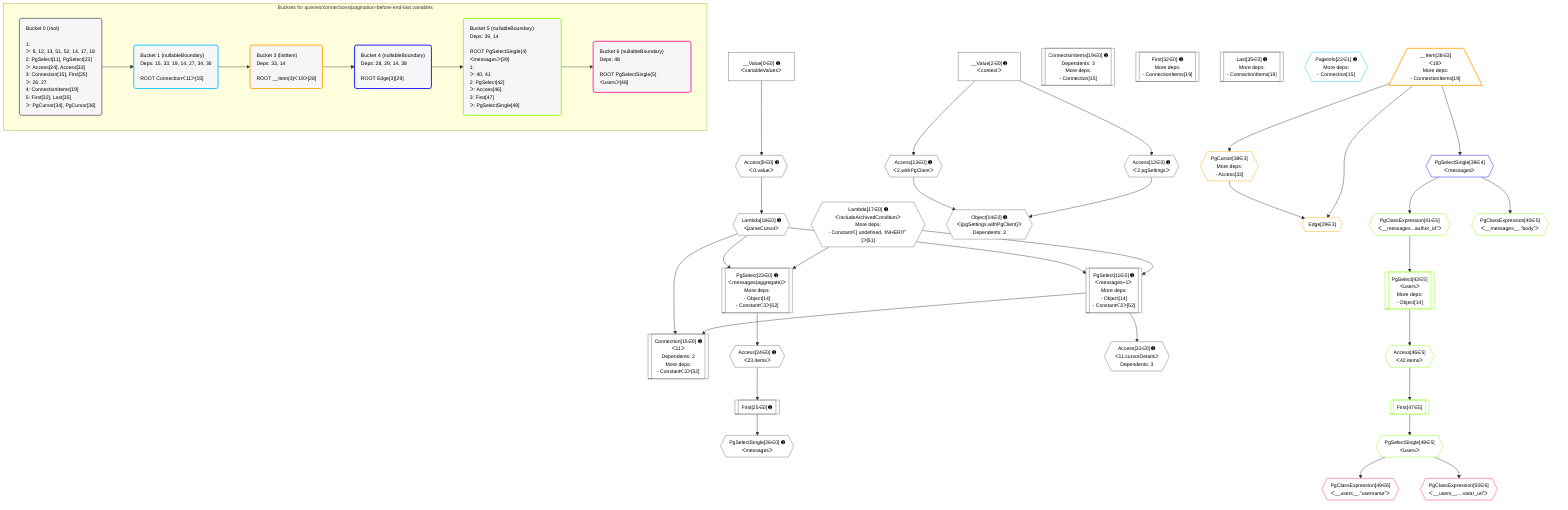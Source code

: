 %%{init: {'themeVariables': { 'fontSize': '12px'}}}%%
graph TD
    classDef path fill:#eee,stroke:#000,color:#000
    classDef plan fill:#fff,stroke-width:1px,color:#000
    classDef itemplan fill:#fff,stroke-width:2px,color:#000
    classDef unbatchedplan fill:#dff,stroke-width:1px,color:#000
    classDef sideeffectplan fill:#fcc,stroke-width:2px,color:#000
    classDef bucket fill:#f6f6f6,color:#000,stroke-width:2px,text-align:left

    subgraph "Buckets for queries/connections/pagination-before-end-last.variables"
    Bucket0("Bucket 0 (root)<br /><br />1: <br />ᐳ: 9, 12, 13, 51, 52, 14, 17, 18<br />2: PgSelect[11], PgSelect[23]<br />ᐳ: Access[24], Access[33]<br />3: Connection[15], First[25]<br />ᐳ: 26, 27<br />4: ConnectionItems[19]<br />5: First[32], Last[35]<br />ᐳ: PgCursor[34], PgCursor[36]"):::bucket
    Bucket1("Bucket 1 (nullableBoundary)<br />Deps: 15, 33, 19, 14, 27, 34, 36<br /><br />ROOT Connectionᐸ11ᐳ[15]"):::bucket
    Bucket3("Bucket 3 (listItem)<br />Deps: 33, 14<br /><br />ROOT __Item{3}ᐸ19ᐳ[28]"):::bucket
    Bucket4("Bucket 4 (nullableBoundary)<br />Deps: 28, 29, 14, 38<br /><br />ROOT Edge{3}[29]"):::bucket
    Bucket5("Bucket 5 (nullableBoundary)<br />Deps: 39, 14<br /><br />ROOT PgSelectSingle{4}ᐸmessagesᐳ[39]<br />1: <br />ᐳ: 40, 41<br />2: PgSelect[42]<br />ᐳ: Access[46]<br />3: First[47]<br />ᐳ: PgSelectSingle[48]"):::bucket
    Bucket6("Bucket 6 (nullableBoundary)<br />Deps: 48<br /><br />ROOT PgSelectSingle{5}ᐸusersᐳ[48]"):::bucket
    end
    Bucket0 --> Bucket1
    Bucket1 --> Bucket3
    Bucket3 --> Bucket4
    Bucket4 --> Bucket5
    Bucket5 --> Bucket6

    %% plan dependencies
    PgSelect11[["PgSelect[11∈0] ➊<br />ᐸmessages+1ᐳ<br />More deps:<br />- Object[14]<br />- Constantᐸ3ᐳ[52]"]]:::plan
    Lambda17{{"Lambda[17∈0] ➊<br />ᐸincludeArchivedConditionᐳ<br />More deps:<br />- Constantᐸ[ undefined, 'INHERIT' ]ᐳ[51]"}}:::plan
    Lambda18{{"Lambda[18∈0] ➊<br />ᐸparseCursorᐳ"}}:::plan
    Lambda17 & Lambda18 --> PgSelect11
    PgSelect23[["PgSelect[23∈0] ➊<br />ᐸmessages(aggregate)ᐳ<br />More deps:<br />- Object[14]<br />- Constantᐸ3ᐳ[52]"]]:::plan
    Lambda17 & Lambda18 --> PgSelect23
    Connection15[["Connection[15∈0] ➊<br />ᐸ11ᐳ<br />Dependents: 2<br />More deps:<br />- Constantᐸ3ᐳ[52]"]]:::plan
    PgSelect11 & Lambda18 --> Connection15
    Object14{{"Object[14∈0] ➊<br />ᐸ{pgSettings,withPgClient}ᐳ<br />Dependents: 3"}}:::plan
    Access12{{"Access[12∈0] ➊<br />ᐸ2.pgSettingsᐳ"}}:::plan
    Access13{{"Access[13∈0] ➊<br />ᐸ2.withPgClientᐳ"}}:::plan
    Access12 & Access13 --> Object14
    Access9{{"Access[9∈0] ➊<br />ᐸ0.valueᐳ"}}:::plan
    __Value0["__Value[0∈0] ➊<br />ᐸvariableValuesᐳ"]:::plan
    __Value0 --> Access9
    __Value2["__Value[2∈0] ➊<br />ᐸcontextᐳ"]:::plan
    __Value2 --> Access12
    __Value2 --> Access13
    Access9 --> Lambda18
    ConnectionItems19[["ConnectionItems[19∈0] ➊<br />Dependents: 3<br />More deps:<br />- Connection[15]"]]:::plan
    Access24{{"Access[24∈0] ➊<br />ᐸ23.itemsᐳ"}}:::plan
    PgSelect23 --> Access24
    First25[["First[25∈0] ➊"]]:::plan
    Access24 --> First25
    PgSelectSingle26{{"PgSelectSingle[26∈0] ➊<br />ᐸmessagesᐳ"}}:::plan
    First25 --> PgSelectSingle26
    First32[["First[32∈0] ➊<br />More deps:<br />- ConnectionItems[19]"]]:::plan
    Access33{{"Access[33∈0] ➊<br />ᐸ11.cursorDetailsᐳ<br />Dependents: 3"}}:::plan
    PgSelect11 --> Access33
    Last35[["Last[35∈0] ➊<br />More deps:<br />- ConnectionItems[19]"]]:::plan
    PageInfo22{{"PageInfo[22∈1] ➊<br />More deps:<br />- Connection[15]"}}:::plan
    Edge29{{"Edge[29∈3]"}}:::plan
    __Item28[/"__Item[28∈3]<br />ᐸ19ᐳ<br />More deps:<br />- ConnectionItems[19]"\]:::itemplan
    PgCursor38{{"PgCursor[38∈3]<br />More deps:<br />- Access[33]"}}:::plan
    __Item28 & PgCursor38 --> Edge29
    __Item28 --> PgCursor38
    PgSelectSingle39{{"PgSelectSingle[39∈4]<br />ᐸmessagesᐳ"}}:::plan
    __Item28 --> PgSelectSingle39
    PgSelect42[["PgSelect[42∈5]<br />ᐸusersᐳ<br />More deps:<br />- Object[14]"]]:::plan
    PgClassExpression41{{"PgClassExpression[41∈5]<br />ᐸ__messages...author_id”ᐳ"}}:::plan
    PgClassExpression41 --> PgSelect42
    PgClassExpression40{{"PgClassExpression[40∈5]<br />ᐸ__messages__.”body”ᐳ"}}:::plan
    PgSelectSingle39 --> PgClassExpression40
    PgSelectSingle39 --> PgClassExpression41
    Access46{{"Access[46∈5]<br />ᐸ42.itemsᐳ"}}:::plan
    PgSelect42 --> Access46
    First47[["First[47∈5]"]]:::plan
    Access46 --> First47
    PgSelectSingle48{{"PgSelectSingle[48∈5]<br />ᐸusersᐳ"}}:::plan
    First47 --> PgSelectSingle48
    PgClassExpression49{{"PgClassExpression[49∈6]<br />ᐸ__users__.”username”ᐳ"}}:::plan
    PgSelectSingle48 --> PgClassExpression49
    PgClassExpression50{{"PgClassExpression[50∈6]<br />ᐸ__users__....vatar_url”ᐳ"}}:::plan
    PgSelectSingle48 --> PgClassExpression50

    %% define steps
    classDef bucket0 stroke:#696969
    class Bucket0,__Value0,__Value2,Access9,PgSelect11,Access12,Access13,Object14,Connection15,Lambda17,Lambda18,ConnectionItems19,PgSelect23,Access24,First25,PgSelectSingle26,First32,Access33,Last35 bucket0
    classDef bucket1 stroke:#00bfff
    class Bucket1,PageInfo22 bucket1
    classDef bucket3 stroke:#ffa500
    class Bucket3,__Item28,Edge29,PgCursor38 bucket3
    classDef bucket4 stroke:#0000ff
    class Bucket4,PgSelectSingle39 bucket4
    classDef bucket5 stroke:#7fff00
    class Bucket5,PgClassExpression40,PgClassExpression41,PgSelect42,Access46,First47,PgSelectSingle48 bucket5
    classDef bucket6 stroke:#ff1493
    class Bucket6,PgClassExpression49,PgClassExpression50 bucket6